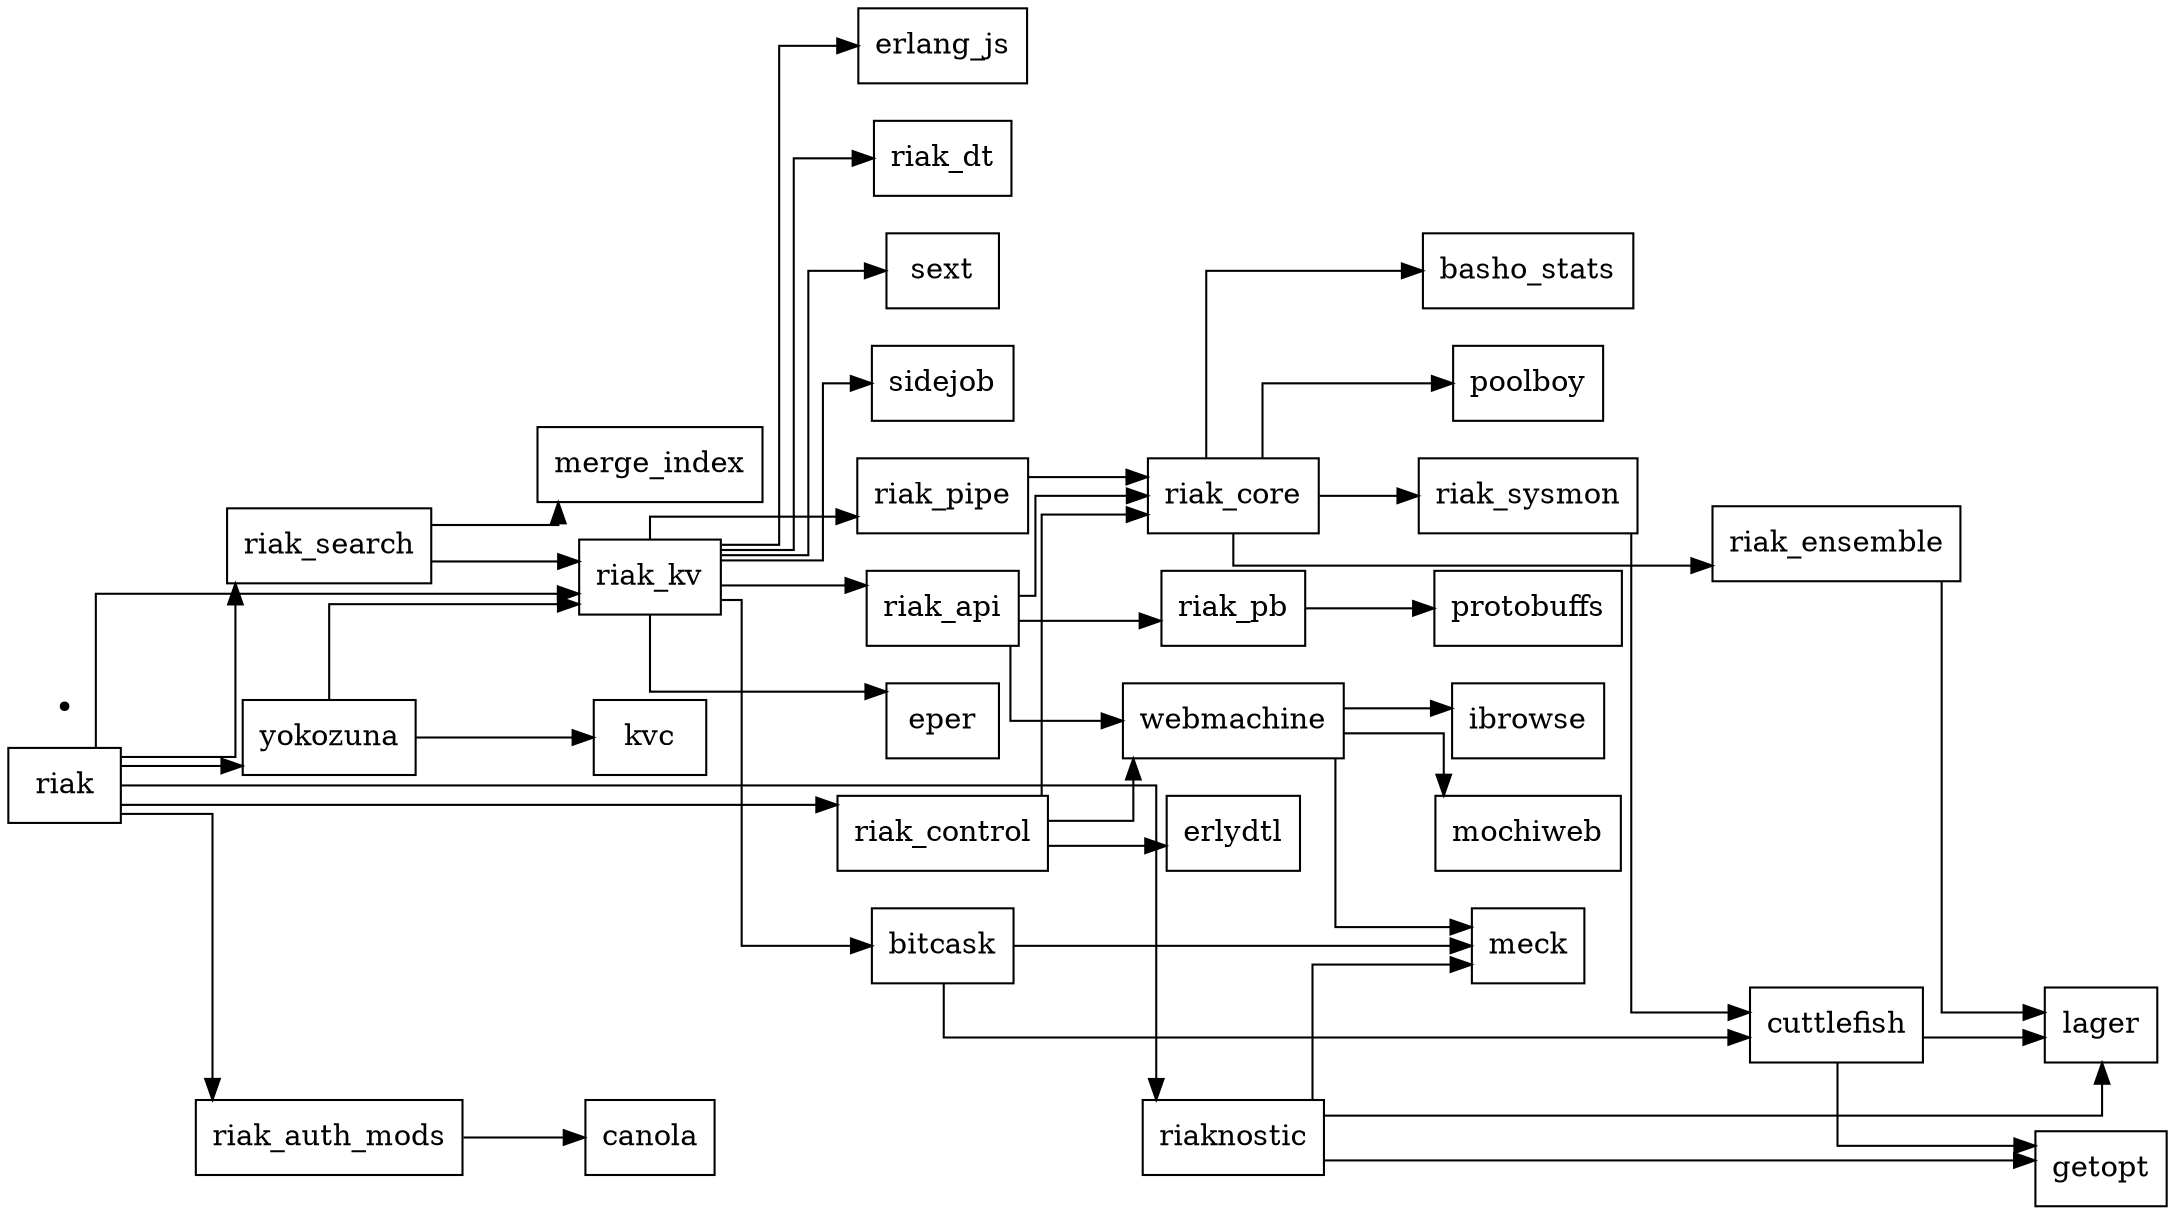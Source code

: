 digraph {
  rankdir=LR;
  splines=ortho;
  remincross=true;
  node[shape=box];
  bitcask -> cuttlefish;
  bitcask -> meck;
  cuttlefish -> getopt;
  cuttlefish -> lager;
  riak -> riak_auth_mods;
  riak -> riak_control;
  riak -> riak_kv;
  riak -> riak_search;
  riak -> riaknostic;
  riak -> yokozuna;
  riak_api -> riak_core;
  riak_api -> riak_pb;
  riak_api -> webmachine;
  riak_auth_mods -> canola;
  riak_control -> erlydtl;
  riak_control -> riak_core;
  riak_control -> webmachine;
  riak_core -> basho_stats;
  riak_core -> poolboy;
  riak_core -> riak_ensemble;
  riak_core -> riak_sysmon;
  riak_ensemble -> lager;
  riak_kv -> bitcask;
  riak_kv -> eper;
  riak_kv -> erlang_js;
  riak_kv -> riak_api;
  riak_kv -> riak_dt;
  riak_kv -> riak_pipe;
  riak_kv -> sext;
  riak_kv -> sidejob;
  riak_pb -> protobuffs;
  riak_pipe -> riak_core;
  riak_search -> merge_index;
  riak_search -> riak_kv;
  riak_sysmon -> cuttlefish;
  riaknostic -> getopt;
  riaknostic -> lager;
  riaknostic -> meck;
  missing_deps_for_syslog[shape=point];
  webmachine -> ibrowse;
  webmachine -> meck;
  webmachine -> mochiweb;
  yokozuna -> kvc;
  yokozuna -> riak_kv;
}

